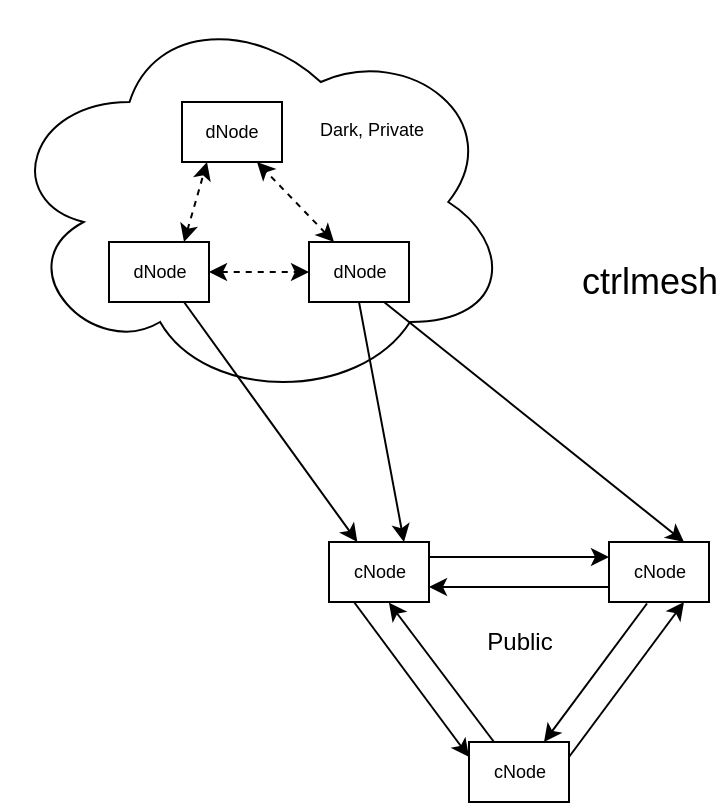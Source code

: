 <mxfile version="14.5.1" type="device"><diagram id="ikcZl5LDbi7ouaXvjCo4" name="Page-1"><mxGraphModel dx="1591" dy="644" grid="1" gridSize="10" guides="1" tooltips="1" connect="1" arrows="1" fold="1" page="1" pageScale="1" pageWidth="500" pageHeight="500" math="0" shadow="0"><root><mxCell id="0"/><mxCell id="1" parent="0"/><mxCell id="HBaLNaVp31V7G5tMhdqK-20" value="" style="ellipse;shape=cloud;whiteSpace=wrap;html=1;fillColor=none;" vertex="1" parent="1"><mxGeometry x="60" y="50" width="255" height="200" as="geometry"/></mxCell><mxCell id="HBaLNaVp31V7G5tMhdqK-2" value="&lt;font style=&quot;font-size: 9px ; line-height: 80%&quot;&gt;cNode&lt;/font&gt;" style="rounded=0;whiteSpace=wrap;html=1;verticalAlign=top;" vertex="1" parent="1"><mxGeometry x="223.5" y="320" width="50" height="30" as="geometry"/></mxCell><mxCell id="HBaLNaVp31V7G5tMhdqK-3" value="&lt;font style=&quot;font-size: 9px ; line-height: 80%&quot;&gt;cNode&lt;/font&gt;" style="rounded=0;whiteSpace=wrap;html=1;verticalAlign=top;" vertex="1" parent="1"><mxGeometry x="363.5" y="320" width="50" height="30" as="geometry"/></mxCell><mxCell id="HBaLNaVp31V7G5tMhdqK-4" value="&lt;font style=&quot;font-size: 9px ; line-height: 80%&quot;&gt;cNode&lt;/font&gt;" style="rounded=0;whiteSpace=wrap;html=1;verticalAlign=top;" vertex="1" parent="1"><mxGeometry x="293.5" y="420" width="50" height="30" as="geometry"/></mxCell><mxCell id="HBaLNaVp31V7G5tMhdqK-5" value="" style="endArrow=classic;html=1;entryX=0.599;entryY=1.01;entryDx=0;entryDy=0;exitX=0.25;exitY=0;exitDx=0;exitDy=0;entryPerimeter=0;" edge="1" parent="1" source="HBaLNaVp31V7G5tMhdqK-4" target="HBaLNaVp31V7G5tMhdqK-2"><mxGeometry width="50" height="50" relative="1" as="geometry"><mxPoint x="243.5" y="580" as="sourcePoint"/><mxPoint x="293.5" y="530" as="targetPoint"/></mxGeometry></mxCell><mxCell id="HBaLNaVp31V7G5tMhdqK-6" value="" style="endArrow=classic;html=1;exitX=0.25;exitY=1;exitDx=0;exitDy=0;entryX=0;entryY=0.25;entryDx=0;entryDy=0;" edge="1" parent="1" source="HBaLNaVp31V7G5tMhdqK-2" target="HBaLNaVp31V7G5tMhdqK-4"><mxGeometry width="50" height="50" relative="1" as="geometry"><mxPoint x="113.5" y="530" as="sourcePoint"/><mxPoint x="163.5" y="480" as="targetPoint"/></mxGeometry></mxCell><mxCell id="HBaLNaVp31V7G5tMhdqK-7" value="" style="endArrow=classic;html=1;exitX=1;exitY=0.25;exitDx=0;exitDy=0;entryX=0.75;entryY=1;entryDx=0;entryDy=0;" edge="1" parent="1" source="HBaLNaVp31V7G5tMhdqK-4" target="HBaLNaVp31V7G5tMhdqK-3"><mxGeometry width="50" height="50" relative="1" as="geometry"><mxPoint x="443.5" y="520" as="sourcePoint"/><mxPoint x="433.5" y="380" as="targetPoint"/></mxGeometry></mxCell><mxCell id="HBaLNaVp31V7G5tMhdqK-8" value="" style="endArrow=classic;html=1;exitX=0.38;exitY=1.025;exitDx=0;exitDy=0;entryX=0.75;entryY=0;entryDx=0;entryDy=0;exitPerimeter=0;" edge="1" parent="1" source="HBaLNaVp31V7G5tMhdqK-3" target="HBaLNaVp31V7G5tMhdqK-4"><mxGeometry width="50" height="50" relative="1" as="geometry"><mxPoint x="223.5" y="570" as="sourcePoint"/><mxPoint x="333.5" y="400" as="targetPoint"/></mxGeometry></mxCell><mxCell id="HBaLNaVp31V7G5tMhdqK-9" value="" style="endArrow=classic;html=1;exitX=1;exitY=0.25;exitDx=0;exitDy=0;entryX=0;entryY=0.25;entryDx=0;entryDy=0;" edge="1" parent="1" source="HBaLNaVp31V7G5tMhdqK-2" target="HBaLNaVp31V7G5tMhdqK-3"><mxGeometry width="50" height="50" relative="1" as="geometry"><mxPoint x="283.5" y="560" as="sourcePoint"/><mxPoint x="333.5" y="510" as="targetPoint"/></mxGeometry></mxCell><mxCell id="HBaLNaVp31V7G5tMhdqK-10" value="" style="endArrow=classic;html=1;exitX=0;exitY=0.75;exitDx=0;exitDy=0;entryX=1;entryY=0.75;entryDx=0;entryDy=0;" edge="1" parent="1" source="HBaLNaVp31V7G5tMhdqK-3" target="HBaLNaVp31V7G5tMhdqK-2"><mxGeometry width="50" height="50" relative="1" as="geometry"><mxPoint x="413.5" y="290" as="sourcePoint"/><mxPoint x="463.5" y="240" as="targetPoint"/></mxGeometry></mxCell><mxCell id="HBaLNaVp31V7G5tMhdqK-12" value="&lt;font style=&quot;font-size: 9px ; line-height: 80%&quot;&gt;dNode&lt;/font&gt;" style="rounded=0;whiteSpace=wrap;html=1;verticalAlign=top;" vertex="1" parent="1"><mxGeometry x="113.5" y="170" width="50" height="30" as="geometry"/></mxCell><mxCell id="HBaLNaVp31V7G5tMhdqK-14" value="&lt;font style=&quot;font-size: 9px ; line-height: 80%&quot;&gt;dNode&lt;/font&gt;" style="rounded=0;whiteSpace=wrap;html=1;verticalAlign=top;" vertex="1" parent="1"><mxGeometry x="213.5" y="170" width="50" height="30" as="geometry"/></mxCell><mxCell id="HBaLNaVp31V7G5tMhdqK-16" value="" style="endArrow=classic;startArrow=classic;html=1;exitX=1;exitY=0.5;exitDx=0;exitDy=0;entryX=0;entryY=0.5;entryDx=0;entryDy=0;dashed=1;" edge="1" parent="1" source="HBaLNaVp31V7G5tMhdqK-12" target="HBaLNaVp31V7G5tMhdqK-14"><mxGeometry width="50" height="50" relative="1" as="geometry"><mxPoint x="153.5" y="270" as="sourcePoint"/><mxPoint x="203.5" y="220" as="targetPoint"/></mxGeometry></mxCell><mxCell id="HBaLNaVp31V7G5tMhdqK-17" value="&lt;font style=&quot;font-size: 9px ; line-height: 80%&quot;&gt;dNode&lt;/font&gt;" style="rounded=0;whiteSpace=wrap;html=1;verticalAlign=top;" vertex="1" parent="1"><mxGeometry x="150" y="100" width="50" height="30" as="geometry"/></mxCell><mxCell id="HBaLNaVp31V7G5tMhdqK-18" value="" style="endArrow=classic;startArrow=classic;html=1;dashed=1;entryX=0.25;entryY=1;entryDx=0;entryDy=0;exitX=0.75;exitY=0;exitDx=0;exitDy=0;" edge="1" parent="1" source="HBaLNaVp31V7G5tMhdqK-12" target="HBaLNaVp31V7G5tMhdqK-17"><mxGeometry width="50" height="50" relative="1" as="geometry"><mxPoint x="63.5" y="310" as="sourcePoint"/><mxPoint x="113.5" y="260" as="targetPoint"/></mxGeometry></mxCell><mxCell id="HBaLNaVp31V7G5tMhdqK-19" value="" style="endArrow=classic;startArrow=classic;html=1;dashed=1;entryX=0.75;entryY=1;entryDx=0;entryDy=0;exitX=0.25;exitY=0;exitDx=0;exitDy=0;" edge="1" parent="1" source="HBaLNaVp31V7G5tMhdqK-14" target="HBaLNaVp31V7G5tMhdqK-17"><mxGeometry width="50" height="50" relative="1" as="geometry"><mxPoint x="123.5" y="380" as="sourcePoint"/><mxPoint x="173.5" y="330" as="targetPoint"/></mxGeometry></mxCell><mxCell id="HBaLNaVp31V7G5tMhdqK-21" value="" style="endArrow=classic;html=1;entryX=0.75;entryY=0;entryDx=0;entryDy=0;exitX=0.5;exitY=1;exitDx=0;exitDy=0;" edge="1" parent="1" source="HBaLNaVp31V7G5tMhdqK-14" target="HBaLNaVp31V7G5tMhdqK-2"><mxGeometry width="50" height="50" relative="1" as="geometry"><mxPoint x="343.5" y="240" as="sourcePoint"/><mxPoint x="73.5" y="260" as="targetPoint"/></mxGeometry></mxCell><mxCell id="HBaLNaVp31V7G5tMhdqK-22" value="" style="endArrow=classic;html=1;exitX=0.75;exitY=1;exitDx=0;exitDy=0;entryX=0.75;entryY=0;entryDx=0;entryDy=0;" edge="1" parent="1" source="HBaLNaVp31V7G5tMhdqK-14" target="HBaLNaVp31V7G5tMhdqK-3"><mxGeometry width="50" height="50" relative="1" as="geometry"><mxPoint x="433.5" y="250" as="sourcePoint"/><mxPoint x="483.5" y="200" as="targetPoint"/></mxGeometry></mxCell><mxCell id="HBaLNaVp31V7G5tMhdqK-23" value="" style="endArrow=classic;html=1;exitX=0.75;exitY=1;exitDx=0;exitDy=0;" edge="1" parent="1" source="HBaLNaVp31V7G5tMhdqK-12" target="HBaLNaVp31V7G5tMhdqK-2"><mxGeometry width="50" height="50" relative="1" as="geometry"><mxPoint x="23.5" y="390" as="sourcePoint"/><mxPoint x="73.5" y="340" as="targetPoint"/></mxGeometry></mxCell><mxCell id="HBaLNaVp31V7G5tMhdqK-24" value="Dark, Private" style="text;html=1;strokeColor=none;fillColor=none;align=center;verticalAlign=middle;whiteSpace=wrap;rounded=0;fontSize=9;" vertex="1" parent="1"><mxGeometry x="204.5" y="104" width="80" height="20" as="geometry"/></mxCell><mxCell id="HBaLNaVp31V7G5tMhdqK-25" value="Public" style="text;html=1;strokeColor=none;fillColor=none;align=center;verticalAlign=middle;whiteSpace=wrap;rounded=0;" vertex="1" parent="1"><mxGeometry x="298.5" y="360" width="40" height="20" as="geometry"/></mxCell><mxCell id="HBaLNaVp31V7G5tMhdqK-26" value="ctrlmesh" style="text;html=1;strokeColor=none;fillColor=none;align=center;verticalAlign=middle;whiteSpace=wrap;rounded=0;fontSize=18;" vertex="1" parent="1"><mxGeometry x="363.5" y="180" width="40" height="20" as="geometry"/></mxCell></root></mxGraphModel></diagram></mxfile>